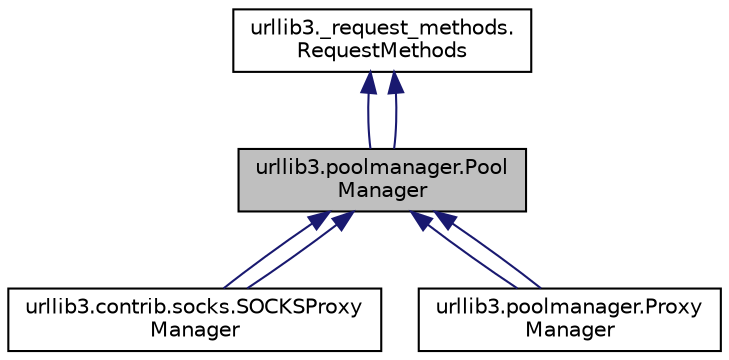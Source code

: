digraph "urllib3.poolmanager.PoolManager"
{
 // LATEX_PDF_SIZE
  edge [fontname="Helvetica",fontsize="10",labelfontname="Helvetica",labelfontsize="10"];
  node [fontname="Helvetica",fontsize="10",shape=record];
  Node1 [label="urllib3.poolmanager.Pool\lManager",height=0.2,width=0.4,color="black", fillcolor="grey75", style="filled", fontcolor="black",tooltip=" "];
  Node2 -> Node1 [dir="back",color="midnightblue",fontsize="10",style="solid",fontname="Helvetica"];
  Node2 [label="urllib3._request_methods.\lRequestMethods",height=0.2,width=0.4,color="black", fillcolor="white", style="filled",URL="$classurllib3_1_1__request__methods_1_1RequestMethods.html",tooltip=" "];
  Node2 -> Node1 [dir="back",color="midnightblue",fontsize="10",style="solid",fontname="Helvetica"];
  Node1 -> Node3 [dir="back",color="midnightblue",fontsize="10",style="solid",fontname="Helvetica"];
  Node3 [label="urllib3.contrib.socks.SOCKSProxy\lManager",height=0.2,width=0.4,color="black", fillcolor="white", style="filled",URL="$classurllib3_1_1contrib_1_1socks_1_1SOCKSProxyManager.html",tooltip=" "];
  Node1 -> Node3 [dir="back",color="midnightblue",fontsize="10",style="solid",fontname="Helvetica"];
  Node1 -> Node4 [dir="back",color="midnightblue",fontsize="10",style="solid",fontname="Helvetica"];
  Node4 [label="urllib3.poolmanager.Proxy\lManager",height=0.2,width=0.4,color="black", fillcolor="white", style="filled",URL="$classurllib3_1_1poolmanager_1_1ProxyManager.html",tooltip=" "];
  Node1 -> Node4 [dir="back",color="midnightblue",fontsize="10",style="solid",fontname="Helvetica"];
}
